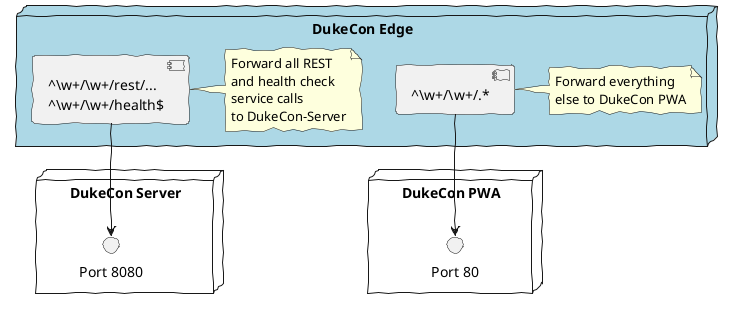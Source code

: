 @startuml
skinparam handwritten true

node "DukeCon Server" as dukecon_server {
  interface "Port 8080" as dukecon_server_port
}
node "DukeCon PWA" as dukecon_pwa {
  interface "Port 80" as dukecon_pwa_port
}

node "DukeCon Edge" #lightblue {
'  together {
    component "^\w+/\w+/rest/...\n^\w+/\w+/health$" as rest_and_health
    note right of rest_and_health
      Forward all REST
      and health check
      service calls
      to DukeCon-Server
    endnote
    component "^\w+/\w+/.*" as everything_else
    note right of everything_else
      Forward everything
      else to DukeCon PWA
    endnote
'  }
  rest_and_health -down-> dukecon_server_port
  everything_else -down-> dukecon_pwa_port
}
@enduml
